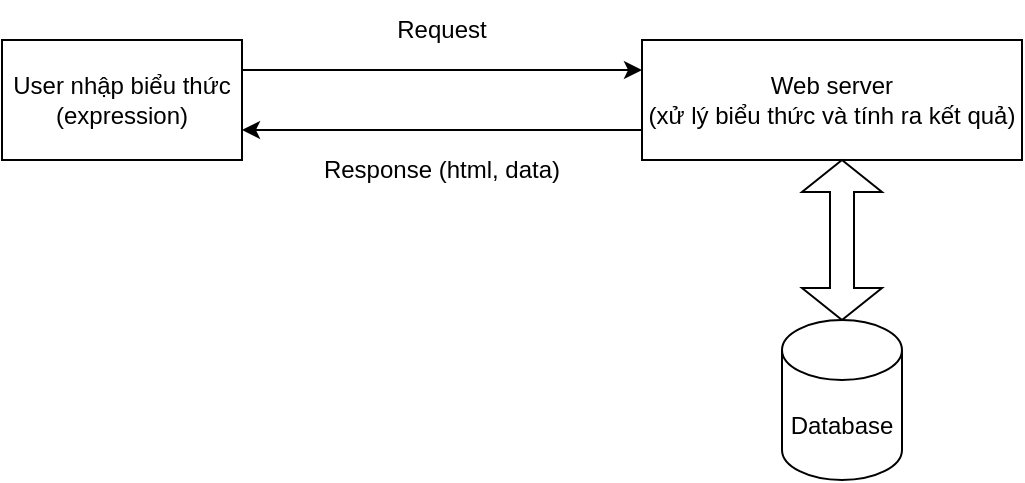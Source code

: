 <mxfile version="25.0.3">
  <diagram id="EWMO7vUeU4ESloy1NFG6" name="Page-1">
    <mxGraphModel dx="1195" dy="689" grid="1" gridSize="10" guides="1" tooltips="1" connect="1" arrows="1" fold="1" page="1" pageScale="1" pageWidth="850" pageHeight="1100" math="0" shadow="0">
      <root>
        <mxCell id="0" />
        <mxCell id="1" parent="0" />
        <mxCell id="Jf_VxnysqO4fHqm6zsmI-3" style="edgeStyle=orthogonalEdgeStyle;rounded=0;orthogonalLoop=1;jettySize=auto;html=1;exitX=1;exitY=0.25;exitDx=0;exitDy=0;entryX=0;entryY=0.25;entryDx=0;entryDy=0;" edge="1" parent="1" source="Jf_VxnysqO4fHqm6zsmI-1" target="Jf_VxnysqO4fHqm6zsmI-2">
          <mxGeometry relative="1" as="geometry" />
        </mxCell>
        <mxCell id="Jf_VxnysqO4fHqm6zsmI-1" value="User nhập biểu thức (expression)" style="rounded=0;whiteSpace=wrap;html=1;" vertex="1" parent="1">
          <mxGeometry x="140" y="130" width="120" height="60" as="geometry" />
        </mxCell>
        <mxCell id="Jf_VxnysqO4fHqm6zsmI-4" style="edgeStyle=orthogonalEdgeStyle;rounded=0;orthogonalLoop=1;jettySize=auto;html=1;exitX=0;exitY=0.75;exitDx=0;exitDy=0;entryX=1;entryY=0.75;entryDx=0;entryDy=0;" edge="1" parent="1" source="Jf_VxnysqO4fHqm6zsmI-2" target="Jf_VxnysqO4fHqm6zsmI-1">
          <mxGeometry relative="1" as="geometry" />
        </mxCell>
        <mxCell id="Jf_VxnysqO4fHqm6zsmI-2" value="Web server&lt;br&gt;(xử lý biểu thức và tính ra kết quả)" style="rounded=0;whiteSpace=wrap;html=1;" vertex="1" parent="1">
          <mxGeometry x="460" y="130" width="190" height="60" as="geometry" />
        </mxCell>
        <mxCell id="Jf_VxnysqO4fHqm6zsmI-5" value="Request" style="text;html=1;align=center;verticalAlign=middle;whiteSpace=wrap;rounded=0;" vertex="1" parent="1">
          <mxGeometry x="330" y="110" width="60" height="30" as="geometry" />
        </mxCell>
        <mxCell id="Jf_VxnysqO4fHqm6zsmI-6" value="Response (html, data)" style="text;html=1;align=center;verticalAlign=middle;whiteSpace=wrap;rounded=0;" vertex="1" parent="1">
          <mxGeometry x="290" y="180" width="140" height="30" as="geometry" />
        </mxCell>
        <mxCell id="Jf_VxnysqO4fHqm6zsmI-7" value="Database" style="shape=cylinder3;whiteSpace=wrap;html=1;boundedLbl=1;backgroundOutline=1;size=15;" vertex="1" parent="1">
          <mxGeometry x="530" y="270" width="60" height="80" as="geometry" />
        </mxCell>
        <mxCell id="Jf_VxnysqO4fHqm6zsmI-9" value="" style="shape=doubleArrow;direction=south;whiteSpace=wrap;html=1;" vertex="1" parent="1">
          <mxGeometry x="540" y="190" width="40" height="80" as="geometry" />
        </mxCell>
      </root>
    </mxGraphModel>
  </diagram>
</mxfile>
